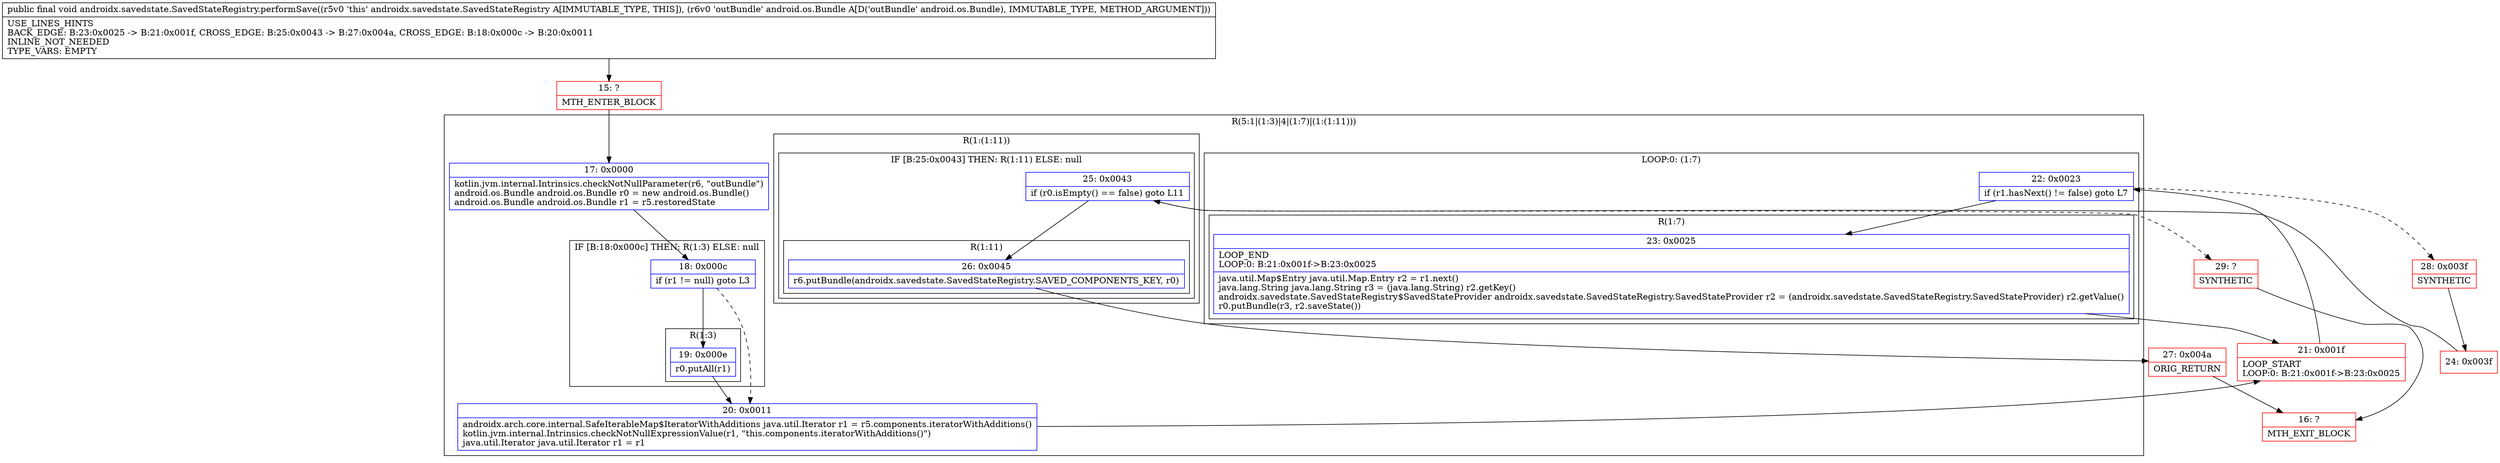 digraph "CFG forandroidx.savedstate.SavedStateRegistry.performSave(Landroid\/os\/Bundle;)V" {
subgraph cluster_Region_2062302671 {
label = "R(5:1|(1:3)|4|(1:7)|(1:(1:11)))";
node [shape=record,color=blue];
Node_17 [shape=record,label="{17\:\ 0x0000|kotlin.jvm.internal.Intrinsics.checkNotNullParameter(r6, \"outBundle\")\landroid.os.Bundle android.os.Bundle r0 = new android.os.Bundle()\landroid.os.Bundle android.os.Bundle r1 = r5.restoredState\l}"];
subgraph cluster_IfRegion_279103693 {
label = "IF [B:18:0x000c] THEN: R(1:3) ELSE: null";
node [shape=record,color=blue];
Node_18 [shape=record,label="{18\:\ 0x000c|if (r1 != null) goto L3\l}"];
subgraph cluster_Region_1760638423 {
label = "R(1:3)";
node [shape=record,color=blue];
Node_19 [shape=record,label="{19\:\ 0x000e|r0.putAll(r1)\l}"];
}
}
Node_20 [shape=record,label="{20\:\ 0x0011|androidx.arch.core.internal.SafeIterableMap$IteratorWithAdditions java.util.Iterator r1 = r5.components.iteratorWithAdditions()\lkotlin.jvm.internal.Intrinsics.checkNotNullExpressionValue(r1, \"this.components.iteratorWithAdditions()\")\ljava.util.Iterator java.util.Iterator r1 = r1\l}"];
subgraph cluster_LoopRegion_1996996832 {
label = "LOOP:0: (1:7)";
node [shape=record,color=blue];
Node_22 [shape=record,label="{22\:\ 0x0023|if (r1.hasNext() != false) goto L7\l}"];
subgraph cluster_Region_1304772849 {
label = "R(1:7)";
node [shape=record,color=blue];
Node_23 [shape=record,label="{23\:\ 0x0025|LOOP_END\lLOOP:0: B:21:0x001f\-\>B:23:0x0025\l|java.util.Map$Entry java.util.Map.Entry r2 = r1.next()\ljava.lang.String java.lang.String r3 = (java.lang.String) r2.getKey()\landroidx.savedstate.SavedStateRegistry$SavedStateProvider androidx.savedstate.SavedStateRegistry.SavedStateProvider r2 = (androidx.savedstate.SavedStateRegistry.SavedStateProvider) r2.getValue()\lr0.putBundle(r3, r2.saveState())\l}"];
}
}
subgraph cluster_Region_1948450031 {
label = "R(1:(1:11))";
node [shape=record,color=blue];
subgraph cluster_IfRegion_1787121262 {
label = "IF [B:25:0x0043] THEN: R(1:11) ELSE: null";
node [shape=record,color=blue];
Node_25 [shape=record,label="{25\:\ 0x0043|if (r0.isEmpty() == false) goto L11\l}"];
subgraph cluster_Region_1897661620 {
label = "R(1:11)";
node [shape=record,color=blue];
Node_26 [shape=record,label="{26\:\ 0x0045|r6.putBundle(androidx.savedstate.SavedStateRegistry.SAVED_COMPONENTS_KEY, r0)\l}"];
}
}
}
}
Node_15 [shape=record,color=red,label="{15\:\ ?|MTH_ENTER_BLOCK\l}"];
Node_21 [shape=record,color=red,label="{21\:\ 0x001f|LOOP_START\lLOOP:0: B:21:0x001f\-\>B:23:0x0025\l}"];
Node_28 [shape=record,color=red,label="{28\:\ 0x003f|SYNTHETIC\l}"];
Node_24 [shape=record,color=red,label="{24\:\ 0x003f}"];
Node_27 [shape=record,color=red,label="{27\:\ 0x004a|ORIG_RETURN\l}"];
Node_16 [shape=record,color=red,label="{16\:\ ?|MTH_EXIT_BLOCK\l}"];
Node_29 [shape=record,color=red,label="{29\:\ ?|SYNTHETIC\l}"];
MethodNode[shape=record,label="{public final void androidx.savedstate.SavedStateRegistry.performSave((r5v0 'this' androidx.savedstate.SavedStateRegistry A[IMMUTABLE_TYPE, THIS]), (r6v0 'outBundle' android.os.Bundle A[D('outBundle' android.os.Bundle), IMMUTABLE_TYPE, METHOD_ARGUMENT]))  | USE_LINES_HINTS\lBACK_EDGE: B:23:0x0025 \-\> B:21:0x001f, CROSS_EDGE: B:25:0x0043 \-\> B:27:0x004a, CROSS_EDGE: B:18:0x000c \-\> B:20:0x0011\lINLINE_NOT_NEEDED\lTYPE_VARS: EMPTY\l}"];
MethodNode -> Node_15;Node_17 -> Node_18;
Node_18 -> Node_19;
Node_18 -> Node_20[style=dashed];
Node_19 -> Node_20;
Node_20 -> Node_21;
Node_22 -> Node_23;
Node_22 -> Node_28[style=dashed];
Node_23 -> Node_21;
Node_25 -> Node_26;
Node_25 -> Node_29[style=dashed];
Node_26 -> Node_27;
Node_15 -> Node_17;
Node_21 -> Node_22;
Node_28 -> Node_24;
Node_24 -> Node_25;
Node_27 -> Node_16;
Node_29 -> Node_16;
}


